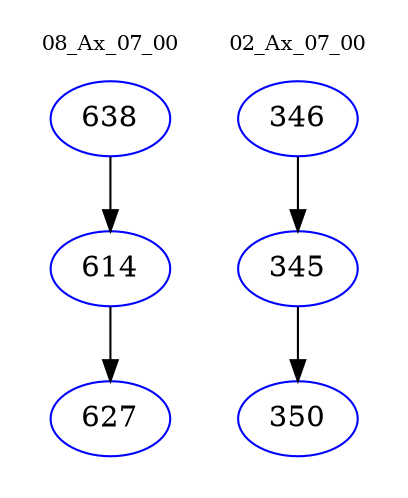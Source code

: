 digraph{
subgraph cluster_0 {
color = white
label = "08_Ax_07_00";
fontsize=10;
T0_638 [label="638", color="blue"]
T0_638 -> T0_614 [color="black"]
T0_614 [label="614", color="blue"]
T0_614 -> T0_627 [color="black"]
T0_627 [label="627", color="blue"]
}
subgraph cluster_1 {
color = white
label = "02_Ax_07_00";
fontsize=10;
T1_346 [label="346", color="blue"]
T1_346 -> T1_345 [color="black"]
T1_345 [label="345", color="blue"]
T1_345 -> T1_350 [color="black"]
T1_350 [label="350", color="blue"]
}
}
